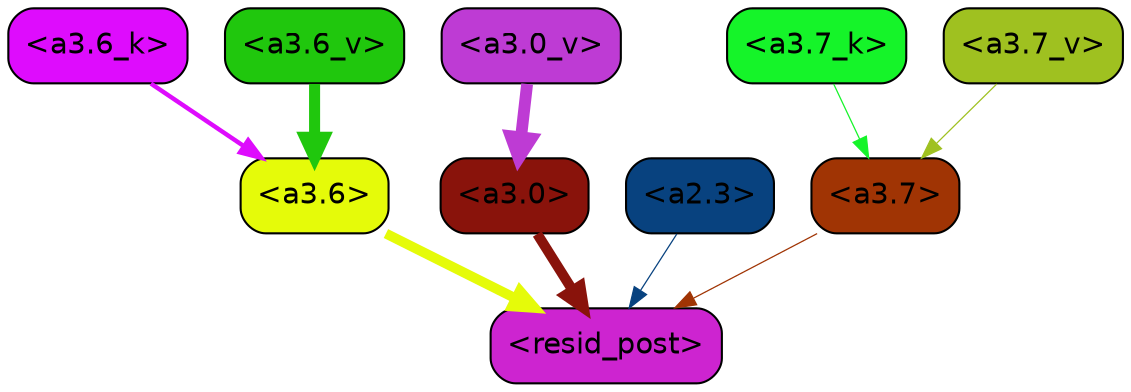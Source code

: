 strict digraph "" {
	graph [bgcolor=transparent,
		layout=dot,
		overlap=false,
		splines=true
	];
	"<a3.7>"	[color=black,
		fillcolor="#a03404",
		fontname=Helvetica,
		shape=box,
		style="filled, rounded"];
	"<resid_post>"	[color=black,
		fillcolor="#cd24d0",
		fontname=Helvetica,
		shape=box,
		style="filled, rounded"];
	"<a3.7>" -> "<resid_post>"	[color="#a03404",
		penwidth=0.6];
	"<a3.6>"	[color=black,
		fillcolor="#e5fb09",
		fontname=Helvetica,
		shape=box,
		style="filled, rounded"];
	"<a3.6>" -> "<resid_post>"	[color="#e5fb09",
		penwidth=4.7534414529800415];
	"<a3.0>"	[color=black,
		fillcolor="#89130b",
		fontname=Helvetica,
		shape=box,
		style="filled, rounded"];
	"<a3.0>" -> "<resid_post>"	[color="#89130b",
		penwidth=4.898576855659485];
	"<a2.3>"	[color=black,
		fillcolor="#08427f",
		fontname=Helvetica,
		shape=box,
		style="filled, rounded"];
	"<a2.3>" -> "<resid_post>"	[color="#08427f",
		penwidth=0.6];
	"<a3.7_k>"	[color=black,
		fillcolor="#15f429",
		fontname=Helvetica,
		shape=box,
		style="filled, rounded"];
	"<a3.7_k>" -> "<a3.7>"	[color="#15f429",
		penwidth=0.6];
	"<a3.6_k>"	[color=black,
		fillcolor="#de0cfd",
		fontname=Helvetica,
		shape=box,
		style="filled, rounded"];
	"<a3.6_k>" -> "<a3.6>"	[color="#de0cfd",
		penwidth=2.13908451795578];
	"<a3.7_v>"	[color=black,
		fillcolor="#9fc120",
		fontname=Helvetica,
		shape=box,
		style="filled, rounded"];
	"<a3.7_v>" -> "<a3.7>"	[color="#9fc120",
		penwidth=0.6];
	"<a3.6_v>"	[color=black,
		fillcolor="#20c70d",
		fontname=Helvetica,
		shape=box,
		style="filled, rounded"];
	"<a3.6_v>" -> "<a3.6>"	[color="#20c70d",
		penwidth=5.297133803367615];
	"<a3.0_v>"	[color=black,
		fillcolor="#be3bd4",
		fontname=Helvetica,
		shape=box,
		style="filled, rounded"];
	"<a3.0_v>" -> "<a3.0>"	[color="#be3bd4",
		penwidth=5.680712580680847];
}
